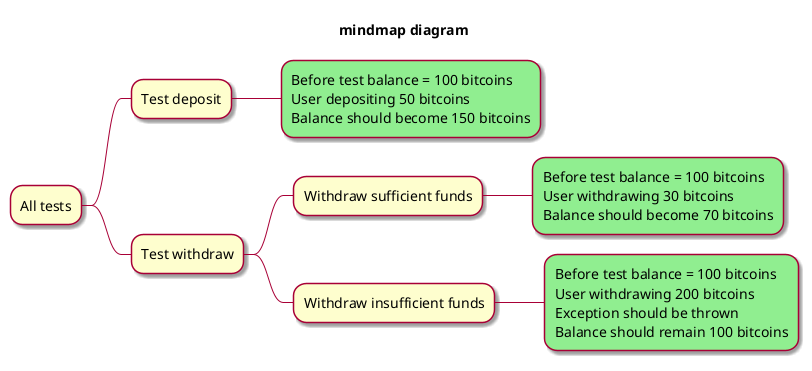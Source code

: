 @startmindmap
skin rose
title mindmap diagram

* All tests
** Test deposit
***[#lightgreen] Before test balance = 100 bitcoins\nUser depositing 50 bitcoins\nBalance should become 150 bitcoins
** Test withdraw
*** Withdraw sufficient funds
****[#lightgreen] Before test balance = 100 bitcoins\nUser withdrawing 30 bitcoins\nBalance should become 70 bitcoins
*** Withdraw insufficient funds
****[#lightgreen] Before test balance = 100 bitcoins\nUser withdrawing 200 bitcoins\nException should be thrown\nBalance should remain 100 bitcoins
@endmindmap

